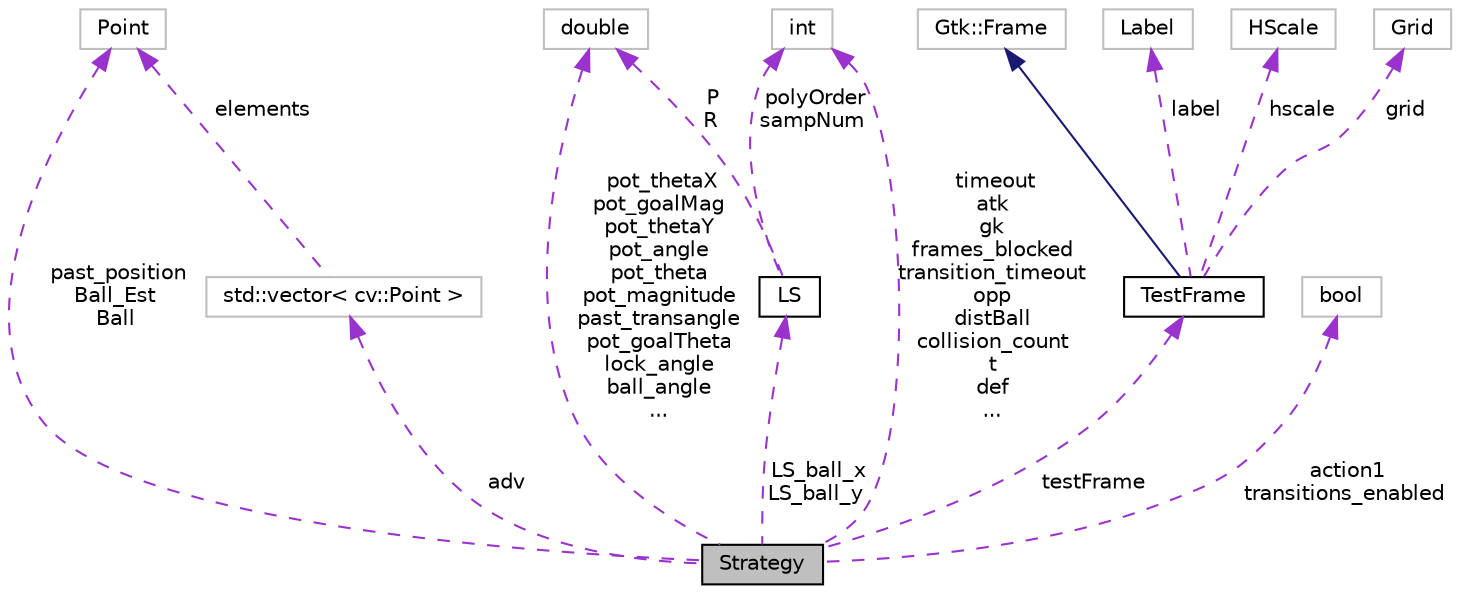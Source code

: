 digraph "Strategy"
{
 // INTERACTIVE_SVG=YES
  edge [fontname="Helvetica",fontsize="10",labelfontname="Helvetica",labelfontsize="10"];
  node [fontname="Helvetica",fontsize="10",shape=record];
  Node1 [label="Strategy",height=0.2,width=0.4,color="black", fillcolor="grey75", style="filled", fontcolor="black"];
  Node2 -> Node1 [dir="back",color="darkorchid3",fontsize="10",style="dashed",label=" past_position\nBall_Est\nBall" ,fontname="Helvetica"];
  Node2 [label="Point",height=0.2,width=0.4,color="grey75", fillcolor="white", style="filled"];
  Node3 -> Node1 [dir="back",color="darkorchid3",fontsize="10",style="dashed",label=" adv" ,fontname="Helvetica"];
  Node3 [label="std::vector\< cv::Point \>",height=0.2,width=0.4,color="grey75", fillcolor="white", style="filled"];
  Node2 -> Node3 [dir="back",color="darkorchid3",fontsize="10",style="dashed",label=" elements" ,fontname="Helvetica"];
  Node4 -> Node1 [dir="back",color="darkorchid3",fontsize="10",style="dashed",label=" pot_thetaX\npot_goalMag\npot_thetaY\npot_angle\npot_theta\npot_magnitude\npast_transangle\npot_goalTheta\nlock_angle\nball_angle\n..." ,fontname="Helvetica"];
  Node4 [label="double",height=0.2,width=0.4,color="grey75", fillcolor="white", style="filled"];
  Node5 -> Node1 [dir="back",color="darkorchid3",fontsize="10",style="dashed",label=" testFrame" ,fontname="Helvetica"];
  Node5 [label="TestFrame",height=0.2,width=0.4,color="black", fillcolor="white", style="filled",URL="$class_test_frame.html"];
  Node6 -> Node5 [dir="back",color="midnightblue",fontsize="10",style="solid",fontname="Helvetica"];
  Node6 [label="Gtk::Frame",height=0.2,width=0.4,color="grey75", fillcolor="white", style="filled"];
  Node7 -> Node5 [dir="back",color="darkorchid3",fontsize="10",style="dashed",label=" label" ,fontname="Helvetica"];
  Node7 [label="Label",height=0.2,width=0.4,color="grey75", fillcolor="white", style="filled"];
  Node8 -> Node5 [dir="back",color="darkorchid3",fontsize="10",style="dashed",label=" hscale" ,fontname="Helvetica"];
  Node8 [label="HScale",height=0.2,width=0.4,color="grey75", fillcolor="white", style="filled"];
  Node9 -> Node5 [dir="back",color="darkorchid3",fontsize="10",style="dashed",label=" grid" ,fontname="Helvetica"];
  Node9 [label="Grid",height=0.2,width=0.4,color="grey75", fillcolor="white", style="filled"];
  Node10 -> Node1 [dir="back",color="darkorchid3",fontsize="10",style="dashed",label=" LS_ball_x\nLS_ball_y" ,fontname="Helvetica"];
  Node10 [label="LS",height=0.2,width=0.4,color="black", fillcolor="white", style="filled",URL="$class_l_s.html"];
  Node4 -> Node10 [dir="back",color="darkorchid3",fontsize="10",style="dashed",label=" P\nR" ,fontname="Helvetica"];
  Node11 -> Node10 [dir="back",color="darkorchid3",fontsize="10",style="dashed",label=" polyOrder\nsampNum" ,fontname="Helvetica"];
  Node11 [label="int",height=0.2,width=0.4,color="grey75", fillcolor="white", style="filled"];
  Node11 -> Node1 [dir="back",color="darkorchid3",fontsize="10",style="dashed",label=" timeout\natk\ngk\nframes_blocked\ntransition_timeout\nopp\ndistBall\ncollision_count\nt\ndef\n..." ,fontname="Helvetica"];
  Node12 -> Node1 [dir="back",color="darkorchid3",fontsize="10",style="dashed",label=" action1\ntransitions_enabled" ,fontname="Helvetica"];
  Node12 [label="bool",height=0.2,width=0.4,color="grey75", fillcolor="white", style="filled"];
}
